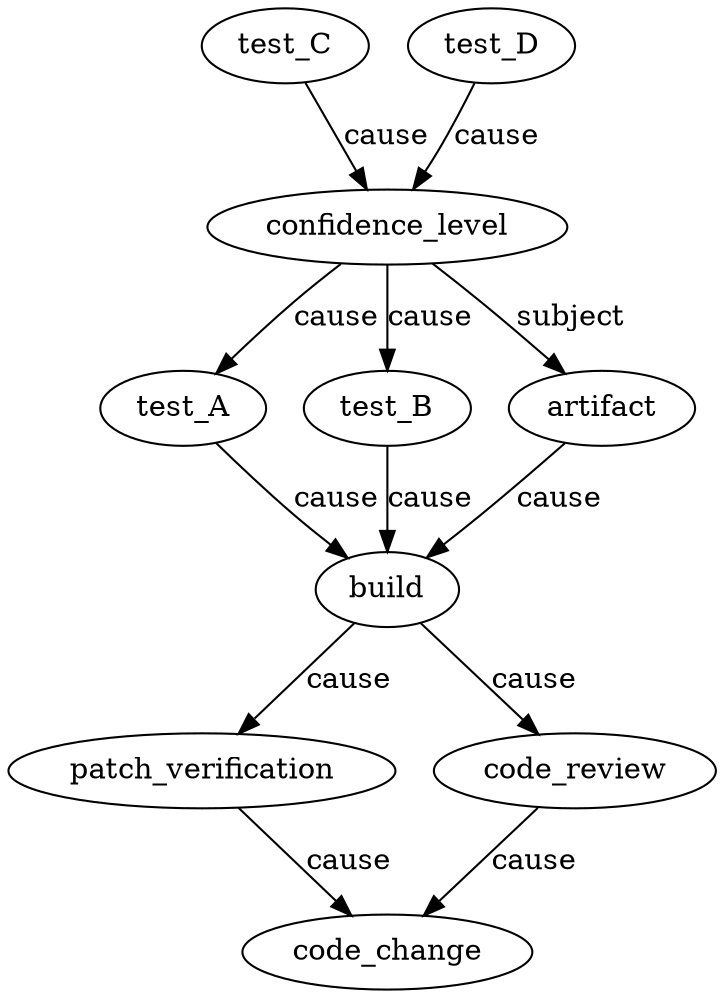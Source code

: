 strict digraph {
  code_change [probability=1, stop_probability=0.1]
  patch_verification [probability=0.9, pass_probability=0.9]
  code_review [probability=0.4, pass_probability=0.9]
  build [probability=0.9, pass_probability=0.9, stop_probability=0.1]
  test_A [probability=0.9, pass_probability=0.7]
  test_B [probability=0.6, pass_probability=0.9]
  artifact []
  confidence_level [probability=1, stop_probability=0.1]
  test_C [probability=0.9, pass_probability=0.8]
  test_D [probability=0.9, pass_probability=0.5]

  code_review -> code_change [label=cause]
  patch_verification -> code_change [label=cause]
  build -> code_review [label=cause]
  build -> patch_verification  [label=cause]
  test_A -> build [label=cause]
  test_B -> build [label=cause]
  artifact -> build [label=cause]
  confidence_level -> test_A [label=cause]
  confidence_level -> test_B [label=cause]
  confidence_level -> artifact [label=subject]
  test_C -> confidence_level [label=cause]
  test_D -> confidence_level [label=cause]
}